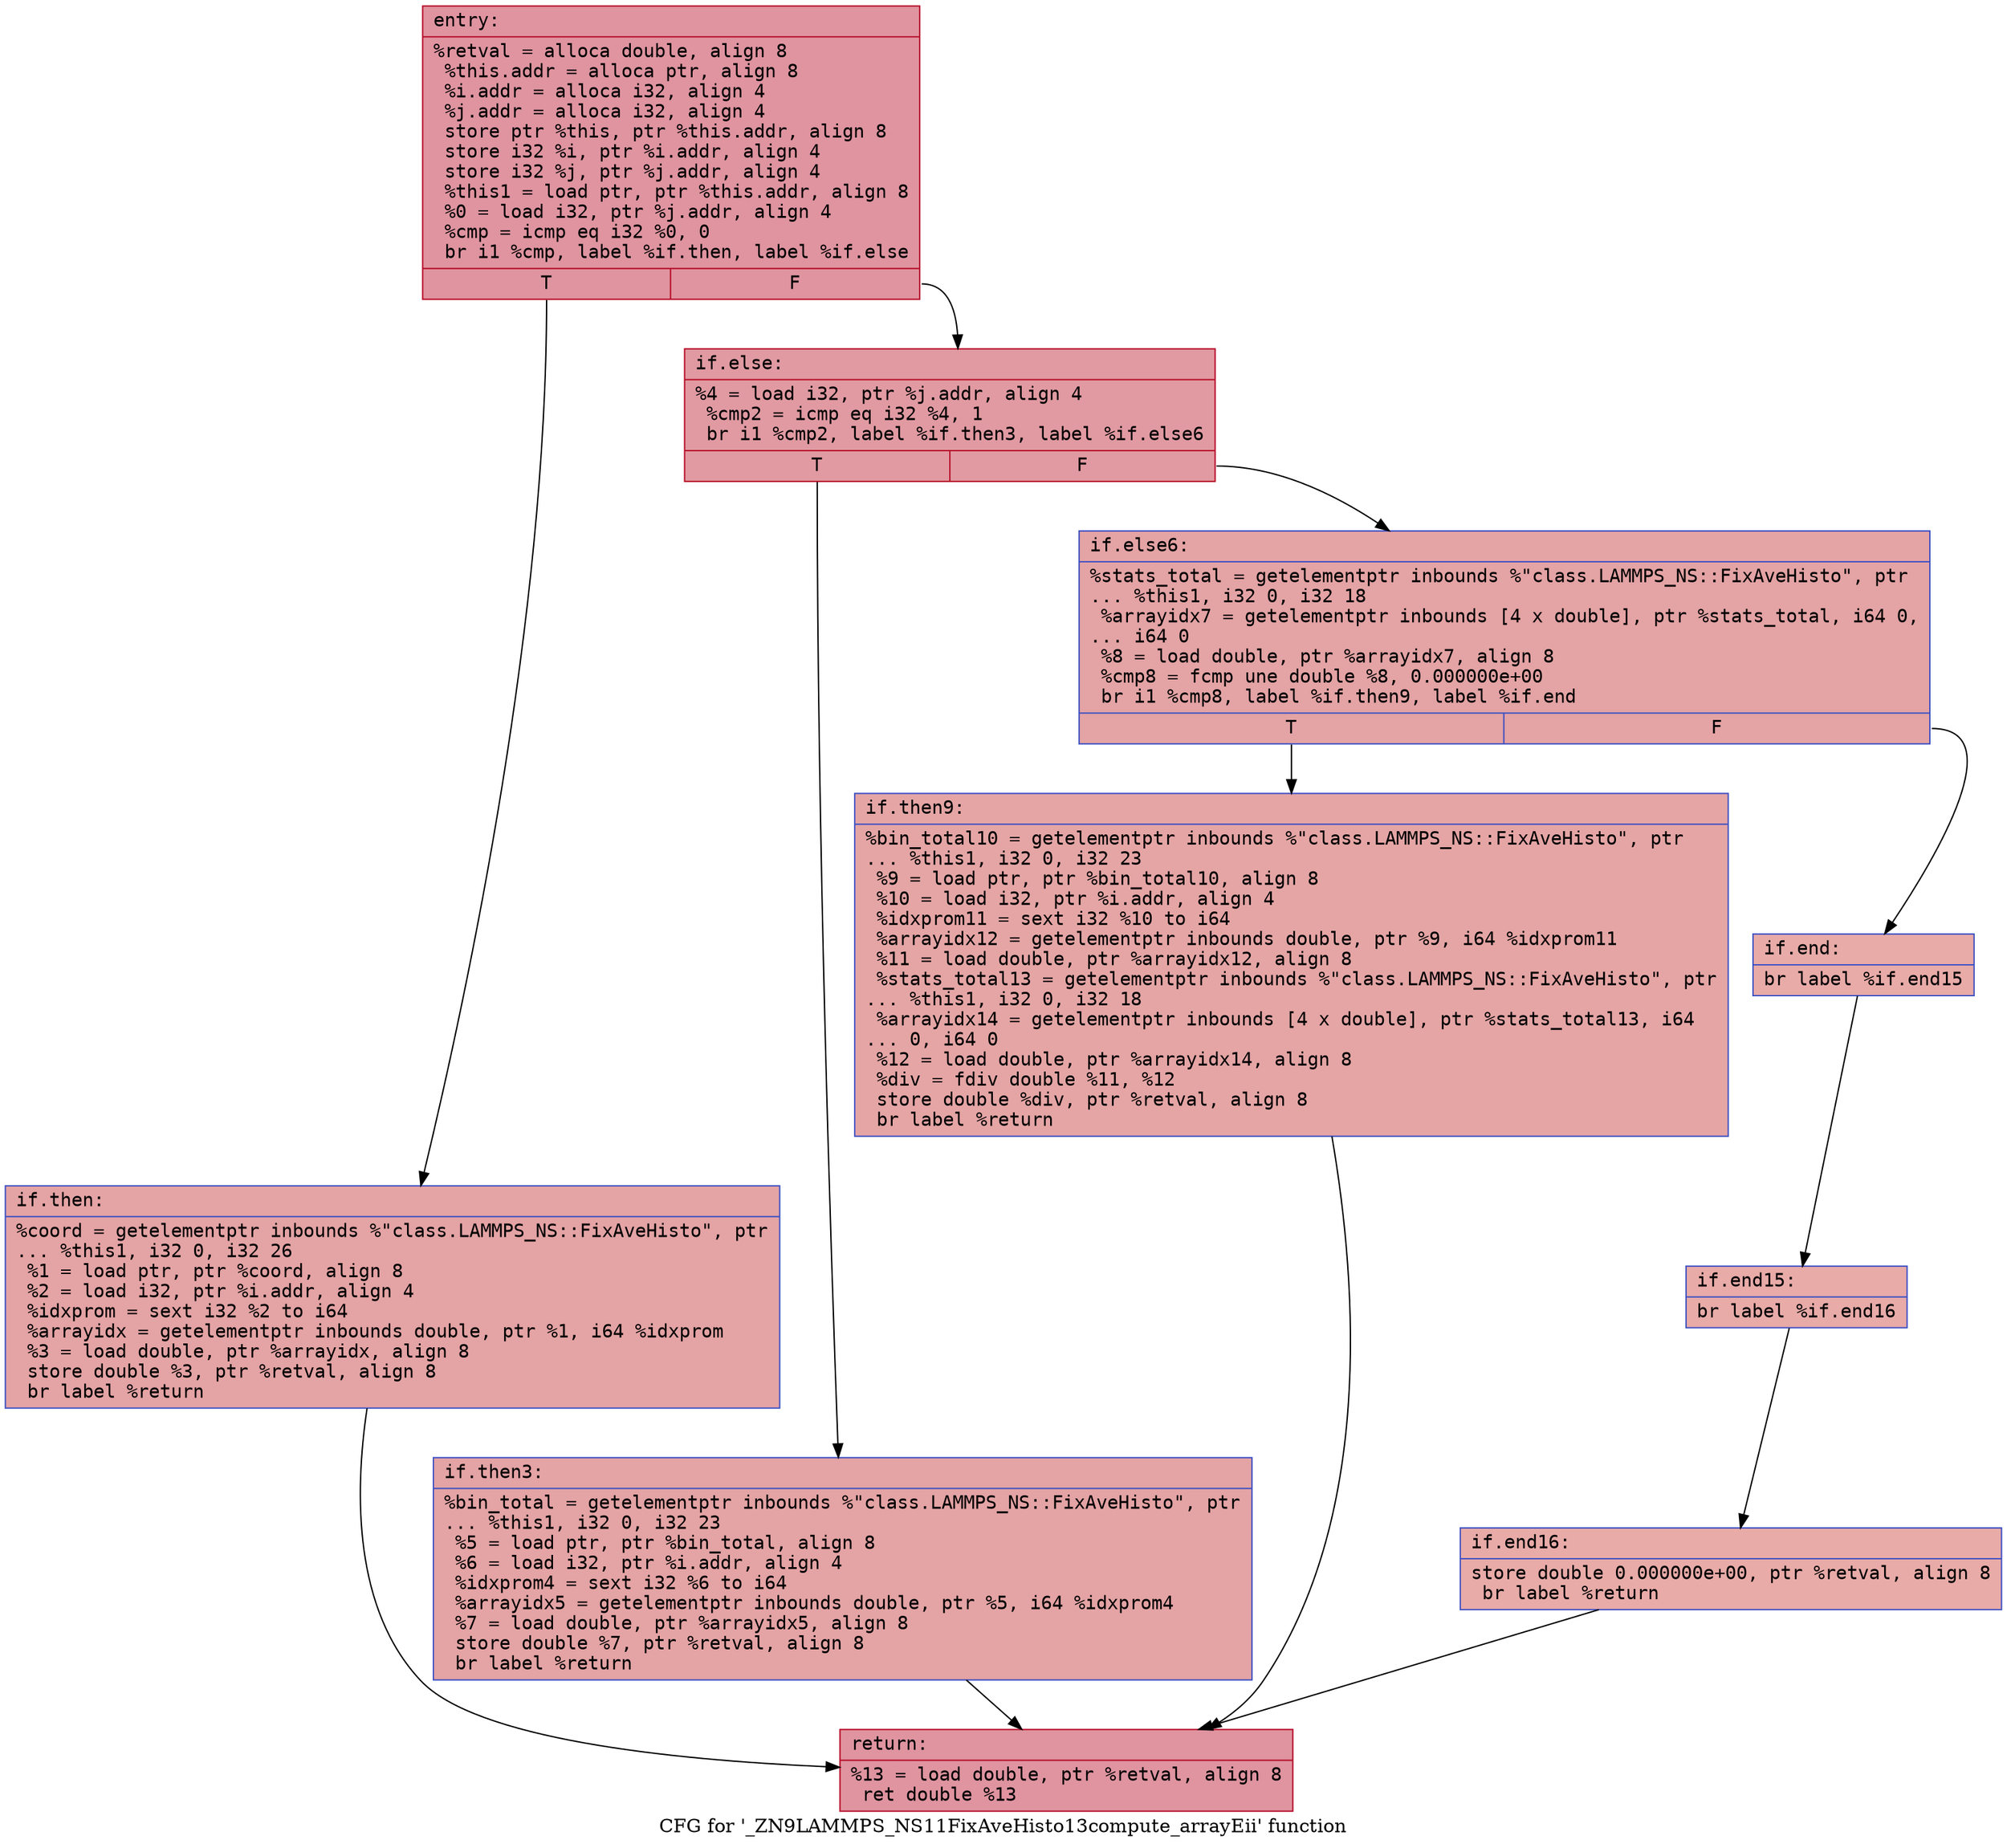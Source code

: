 digraph "CFG for '_ZN9LAMMPS_NS11FixAveHisto13compute_arrayEii' function" {
	label="CFG for '_ZN9LAMMPS_NS11FixAveHisto13compute_arrayEii' function";

	Node0x55c2f2ddd480 [shape=record,color="#b70d28ff", style=filled, fillcolor="#b70d2870" fontname="Courier",label="{entry:\l|  %retval = alloca double, align 8\l  %this.addr = alloca ptr, align 8\l  %i.addr = alloca i32, align 4\l  %j.addr = alloca i32, align 4\l  store ptr %this, ptr %this.addr, align 8\l  store i32 %i, ptr %i.addr, align 4\l  store i32 %j, ptr %j.addr, align 4\l  %this1 = load ptr, ptr %this.addr, align 8\l  %0 = load i32, ptr %j.addr, align 4\l  %cmp = icmp eq i32 %0, 0\l  br i1 %cmp, label %if.then, label %if.else\l|{<s0>T|<s1>F}}"];
	Node0x55c2f2ddd480:s0 -> Node0x55c2f2ddda60[tooltip="entry -> if.then\nProbability 37.50%" ];
	Node0x55c2f2ddd480:s1 -> Node0x55c2f2dddad0[tooltip="entry -> if.else\nProbability 62.50%" ];
	Node0x55c2f2ddda60 [shape=record,color="#3d50c3ff", style=filled, fillcolor="#c32e3170" fontname="Courier",label="{if.then:\l|  %coord = getelementptr inbounds %\"class.LAMMPS_NS::FixAveHisto\", ptr\l... %this1, i32 0, i32 26\l  %1 = load ptr, ptr %coord, align 8\l  %2 = load i32, ptr %i.addr, align 4\l  %idxprom = sext i32 %2 to i64\l  %arrayidx = getelementptr inbounds double, ptr %1, i64 %idxprom\l  %3 = load double, ptr %arrayidx, align 8\l  store double %3, ptr %retval, align 8\l  br label %return\l}"];
	Node0x55c2f2ddda60 -> Node0x55c2f2dbdaa0[tooltip="if.then -> return\nProbability 100.00%" ];
	Node0x55c2f2dddad0 [shape=record,color="#b70d28ff", style=filled, fillcolor="#bb1b2c70" fontname="Courier",label="{if.else:\l|  %4 = load i32, ptr %j.addr, align 4\l  %cmp2 = icmp eq i32 %4, 1\l  br i1 %cmp2, label %if.then3, label %if.else6\l|{<s0>T|<s1>F}}"];
	Node0x55c2f2dddad0:s0 -> Node0x55c2f2d8c710[tooltip="if.else -> if.then3\nProbability 50.00%" ];
	Node0x55c2f2dddad0:s1 -> Node0x55c2f2bd6cf0[tooltip="if.else -> if.else6\nProbability 50.00%" ];
	Node0x55c2f2d8c710 [shape=record,color="#3d50c3ff", style=filled, fillcolor="#c32e3170" fontname="Courier",label="{if.then3:\l|  %bin_total = getelementptr inbounds %\"class.LAMMPS_NS::FixAveHisto\", ptr\l... %this1, i32 0, i32 23\l  %5 = load ptr, ptr %bin_total, align 8\l  %6 = load i32, ptr %i.addr, align 4\l  %idxprom4 = sext i32 %6 to i64\l  %arrayidx5 = getelementptr inbounds double, ptr %5, i64 %idxprom4\l  %7 = load double, ptr %arrayidx5, align 8\l  store double %7, ptr %retval, align 8\l  br label %return\l}"];
	Node0x55c2f2d8c710 -> Node0x55c2f2dbdaa0[tooltip="if.then3 -> return\nProbability 100.00%" ];
	Node0x55c2f2bd6cf0 [shape=record,color="#3d50c3ff", style=filled, fillcolor="#c32e3170" fontname="Courier",label="{if.else6:\l|  %stats_total = getelementptr inbounds %\"class.LAMMPS_NS::FixAveHisto\", ptr\l... %this1, i32 0, i32 18\l  %arrayidx7 = getelementptr inbounds [4 x double], ptr %stats_total, i64 0,\l... i64 0\l  %8 = load double, ptr %arrayidx7, align 8\l  %cmp8 = fcmp une double %8, 0.000000e+00\l  br i1 %cmp8, label %if.then9, label %if.end\l|{<s0>T|<s1>F}}"];
	Node0x55c2f2bd6cf0:s0 -> Node0x55c2f2dddcd0[tooltip="if.else6 -> if.then9\nProbability 62.50%" ];
	Node0x55c2f2bd6cf0:s1 -> Node0x55c2f2dddd50[tooltip="if.else6 -> if.end\nProbability 37.50%" ];
	Node0x55c2f2dddcd0 [shape=record,color="#3d50c3ff", style=filled, fillcolor="#c5333470" fontname="Courier",label="{if.then9:\l|  %bin_total10 = getelementptr inbounds %\"class.LAMMPS_NS::FixAveHisto\", ptr\l... %this1, i32 0, i32 23\l  %9 = load ptr, ptr %bin_total10, align 8\l  %10 = load i32, ptr %i.addr, align 4\l  %idxprom11 = sext i32 %10 to i64\l  %arrayidx12 = getelementptr inbounds double, ptr %9, i64 %idxprom11\l  %11 = load double, ptr %arrayidx12, align 8\l  %stats_total13 = getelementptr inbounds %\"class.LAMMPS_NS::FixAveHisto\", ptr\l... %this1, i32 0, i32 18\l  %arrayidx14 = getelementptr inbounds [4 x double], ptr %stats_total13, i64\l... 0, i64 0\l  %12 = load double, ptr %arrayidx14, align 8\l  %div = fdiv double %11, %12\l  store double %div, ptr %retval, align 8\l  br label %return\l}"];
	Node0x55c2f2dddcd0 -> Node0x55c2f2dbdaa0[tooltip="if.then9 -> return\nProbability 100.00%" ];
	Node0x55c2f2dddd50 [shape=record,color="#3d50c3ff", style=filled, fillcolor="#cc403a70" fontname="Courier",label="{if.end:\l|  br label %if.end15\l}"];
	Node0x55c2f2dddd50 -> Node0x55c2f2ddf610[tooltip="if.end -> if.end15\nProbability 100.00%" ];
	Node0x55c2f2ddf610 [shape=record,color="#3d50c3ff", style=filled, fillcolor="#cc403a70" fontname="Courier",label="{if.end15:\l|  br label %if.end16\l}"];
	Node0x55c2f2ddf610 -> Node0x55c2f2ddf700[tooltip="if.end15 -> if.end16\nProbability 100.00%" ];
	Node0x55c2f2ddf700 [shape=record,color="#3d50c3ff", style=filled, fillcolor="#cc403a70" fontname="Courier",label="{if.end16:\l|  store double 0.000000e+00, ptr %retval, align 8\l  br label %return\l}"];
	Node0x55c2f2ddf700 -> Node0x55c2f2dbdaa0[tooltip="if.end16 -> return\nProbability 100.00%" ];
	Node0x55c2f2dbdaa0 [shape=record,color="#b70d28ff", style=filled, fillcolor="#b70d2870" fontname="Courier",label="{return:\l|  %13 = load double, ptr %retval, align 8\l  ret double %13\l}"];
}
